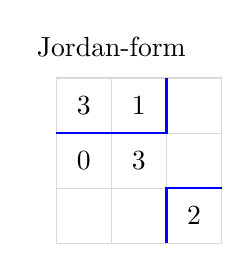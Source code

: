 \begin{tikzpicture}
		% Jordan blocks grid
		\draw[step=0.7cm,color=gray!30] (0,0) grid (2.1,2.1);

		% Jordan block 1 (2x2)
		\node at (0.35,1.75) {$3$};
		\node at (1.05,1.75) {$1$};
		\node at (0.35,1.05) {$0$};
		\node at (1.05,1.05) {$3$};

		% Jordan block 2 (1x1)
		\node at (1.75,0.35) {$2$};

		% Draw boundaries
		\draw[blue,thick] (0,1.4) -- (1.4,1.4) -- (1.4,2.1);
		\draw[blue,thick] (1.4,0) -- (1.4,0.7) -- (2.1,0.7);

		% Labels
		\node at (0.7,2.5) {Jordan-form};
	\end{tikzpicture}
